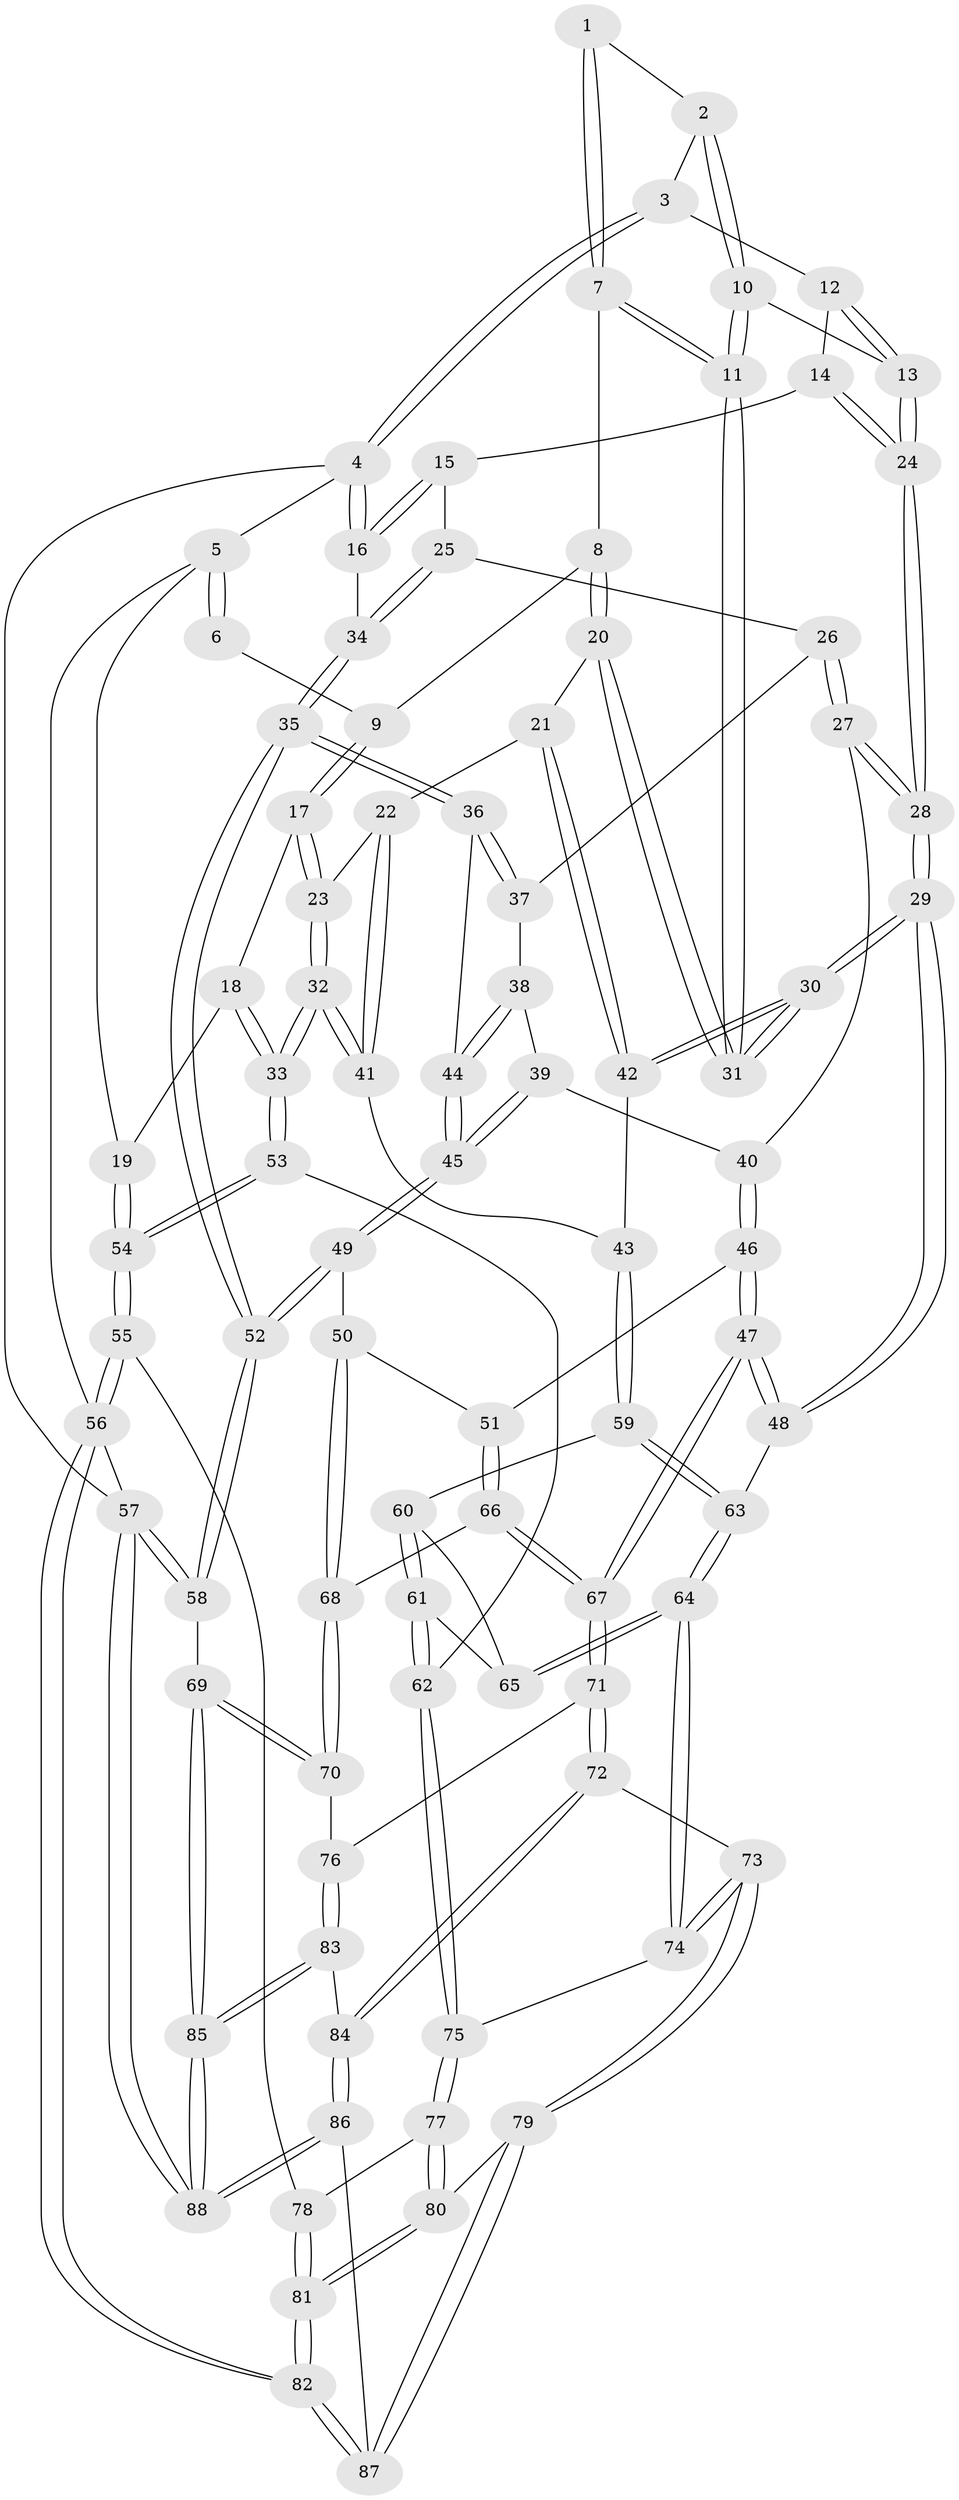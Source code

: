 // coarse degree distribution, {3: 0.4864864864864865, 5: 0.16216216216216217, 4: 0.1891891891891892, 2: 0.16216216216216217}
// Generated by graph-tools (version 1.1) at 2025/54/03/04/25 22:54:38]
// undirected, 88 vertices, 217 edges
graph export_dot {
  node [color=gray90,style=filled];
  1 [pos="+0.49554669363098536+0"];
  2 [pos="+0.6992429336240784+0"];
  3 [pos="+0.7401911341821396+0"];
  4 [pos="+1+0"];
  5 [pos="+0+0"];
  6 [pos="+0.2884877043962281+0"];
  7 [pos="+0.4827372752741064+0.0946214511537551"];
  8 [pos="+0.33693852635034205+0.09094403920031767"];
  9 [pos="+0.30585495694765225+0.058676680990691586"];
  10 [pos="+0.6383835816519651+0.09855900498763488"];
  11 [pos="+0.4993898858916908+0.12141363090251646"];
  12 [pos="+0.7748598849455346+0"];
  13 [pos="+0.6739315451280063+0.12090087000111441"];
  14 [pos="+0.8201240149487673+0.10171145366333637"];
  15 [pos="+0.8597425495987391+0.11137431137607365"];
  16 [pos="+1+0"];
  17 [pos="+0.12129198309615709+0.11772631045135325"];
  18 [pos="+0.08145289582499889+0.08368749391043133"];
  19 [pos="+0+0"];
  20 [pos="+0.2918408047800197+0.22737197111490967"];
  21 [pos="+0.23865239744177322+0.24098284765563896"];
  22 [pos="+0.23851884953457808+0.2409492835308615"];
  23 [pos="+0.1674248100991168+0.2063677180598312"];
  24 [pos="+0.718741642981061+0.17285582020706702"];
  25 [pos="+0.9029984678023527+0.20306296564282178"];
  26 [pos="+0.8862937916646876+0.23380185653250907"];
  27 [pos="+0.7691605872826122+0.2789532991015544"];
  28 [pos="+0.7162139064416249+0.2668075396578849"];
  29 [pos="+0.5547979112932665+0.3880988839329328"];
  30 [pos="+0.5097203750454022+0.34217640971255536"];
  31 [pos="+0.4881784750307311+0.29778053454977166"];
  32 [pos="+0+0.4266862386878728"];
  33 [pos="+0+0.42713367974801836"];
  34 [pos="+1+0.14594578133219618"];
  35 [pos="+1+0.3557962958398875"];
  36 [pos="+1+0.332449277963071"];
  37 [pos="+0.9170253156201311+0.2920129010493551"];
  38 [pos="+0.8982589603172019+0.3284057390575538"];
  39 [pos="+0.8868322494017272+0.34036215137313935"];
  40 [pos="+0.8038409346144102+0.32711980104611776"];
  41 [pos="+0.1565774676679252+0.3991667693287338"];
  42 [pos="+0.2753814183472521+0.4020603127222523"];
  43 [pos="+0.26410794791691533+0.4182429128985545"];
  44 [pos="+0.9354669916871241+0.3693348751556551"];
  45 [pos="+0.8872657721243079+0.4262092761312324"];
  46 [pos="+0.8396409338848534+0.4488492242241341"];
  47 [pos="+0.5742464239554602+0.4429667470936849"];
  48 [pos="+0.5593299340288364+0.4183055026756111"];
  49 [pos="+0.8768453153567453+0.45539616703493235"];
  50 [pos="+0.8632340510844524+0.45666156117754114"];
  51 [pos="+0.845205915970462+0.45220349541686766"];
  52 [pos="+1+0.5951585749706043"];
  53 [pos="+0+0.4492366931100514"];
  54 [pos="+0+0.4502520602840753"];
  55 [pos="+0+0.6467704656215382"];
  56 [pos="+0+1"];
  57 [pos="+1+1"];
  58 [pos="+1+0.6877270070053402"];
  59 [pos="+0.2677356251382278+0.46399754927408604"];
  60 [pos="+0.26587282979652443+0.46710797285339245"];
  61 [pos="+0.17898537621212315+0.5570539804881108"];
  62 [pos="+0.14020023857220823+0.5778899616071835"];
  63 [pos="+0.38990634235452276+0.518685284748867"];
  64 [pos="+0.34796155582988453+0.6060992999184933"];
  65 [pos="+0.30627699490414806+0.5800412805384836"];
  66 [pos="+0.7881587229630294+0.5328614397189315"];
  67 [pos="+0.6073680855482282+0.5817963106402336"];
  68 [pos="+0.8361725407747433+0.6146172317452187"];
  69 [pos="+0.875289469388553+0.7604063472371806"];
  70 [pos="+0.8473227288585524+0.7497540169952553"];
  71 [pos="+0.6116861895283985+0.6334198479183988"];
  72 [pos="+0.47236613453565607+0.7732461678924288"];
  73 [pos="+0.4588398383900698+0.7700575572547076"];
  74 [pos="+0.35074168347824936+0.6474530737219416"];
  75 [pos="+0.16619918421370714+0.680054756200464"];
  76 [pos="+0.8374765316924447+0.7485757349763275"];
  77 [pos="+0.1557176116350688+0.7219197552602826"];
  78 [pos="+0.060630617116666424+0.728564311450752"];
  79 [pos="+0.25494674707443804+0.840585519763609"];
  80 [pos="+0.18321959393400467+0.8009901953483374"];
  81 [pos="+0+1"];
  82 [pos="+0+1"];
  83 [pos="+0.6449039947902634+0.910423886051032"];
  84 [pos="+0.5307263713998317+0.944322979561949"];
  85 [pos="+0.8410708062364216+1"];
  86 [pos="+0.4926963121654567+1"];
  87 [pos="+0.28187130475727185+1"];
  88 [pos="+0.8847750841858273+1"];
  1 -- 2;
  1 -- 7;
  1 -- 7;
  2 -- 3;
  2 -- 10;
  2 -- 10;
  3 -- 4;
  3 -- 4;
  3 -- 12;
  4 -- 5;
  4 -- 16;
  4 -- 16;
  4 -- 57;
  5 -- 6;
  5 -- 6;
  5 -- 19;
  5 -- 56;
  6 -- 9;
  7 -- 8;
  7 -- 11;
  7 -- 11;
  8 -- 9;
  8 -- 20;
  8 -- 20;
  9 -- 17;
  9 -- 17;
  10 -- 11;
  10 -- 11;
  10 -- 13;
  11 -- 31;
  11 -- 31;
  12 -- 13;
  12 -- 13;
  12 -- 14;
  13 -- 24;
  13 -- 24;
  14 -- 15;
  14 -- 24;
  14 -- 24;
  15 -- 16;
  15 -- 16;
  15 -- 25;
  16 -- 34;
  17 -- 18;
  17 -- 23;
  17 -- 23;
  18 -- 19;
  18 -- 33;
  18 -- 33;
  19 -- 54;
  19 -- 54;
  20 -- 21;
  20 -- 31;
  20 -- 31;
  21 -- 22;
  21 -- 42;
  21 -- 42;
  22 -- 23;
  22 -- 41;
  22 -- 41;
  23 -- 32;
  23 -- 32;
  24 -- 28;
  24 -- 28;
  25 -- 26;
  25 -- 34;
  25 -- 34;
  26 -- 27;
  26 -- 27;
  26 -- 37;
  27 -- 28;
  27 -- 28;
  27 -- 40;
  28 -- 29;
  28 -- 29;
  29 -- 30;
  29 -- 30;
  29 -- 48;
  29 -- 48;
  30 -- 31;
  30 -- 31;
  30 -- 42;
  30 -- 42;
  32 -- 33;
  32 -- 33;
  32 -- 41;
  32 -- 41;
  33 -- 53;
  33 -- 53;
  34 -- 35;
  34 -- 35;
  35 -- 36;
  35 -- 36;
  35 -- 52;
  35 -- 52;
  36 -- 37;
  36 -- 37;
  36 -- 44;
  37 -- 38;
  38 -- 39;
  38 -- 44;
  38 -- 44;
  39 -- 40;
  39 -- 45;
  39 -- 45;
  40 -- 46;
  40 -- 46;
  41 -- 43;
  42 -- 43;
  43 -- 59;
  43 -- 59;
  44 -- 45;
  44 -- 45;
  45 -- 49;
  45 -- 49;
  46 -- 47;
  46 -- 47;
  46 -- 51;
  47 -- 48;
  47 -- 48;
  47 -- 67;
  47 -- 67;
  48 -- 63;
  49 -- 50;
  49 -- 52;
  49 -- 52;
  50 -- 51;
  50 -- 68;
  50 -- 68;
  51 -- 66;
  51 -- 66;
  52 -- 58;
  52 -- 58;
  53 -- 54;
  53 -- 54;
  53 -- 62;
  54 -- 55;
  54 -- 55;
  55 -- 56;
  55 -- 56;
  55 -- 78;
  56 -- 82;
  56 -- 82;
  56 -- 57;
  57 -- 58;
  57 -- 58;
  57 -- 88;
  57 -- 88;
  58 -- 69;
  59 -- 60;
  59 -- 63;
  59 -- 63;
  60 -- 61;
  60 -- 61;
  60 -- 65;
  61 -- 62;
  61 -- 62;
  61 -- 65;
  62 -- 75;
  62 -- 75;
  63 -- 64;
  63 -- 64;
  64 -- 65;
  64 -- 65;
  64 -- 74;
  64 -- 74;
  66 -- 67;
  66 -- 67;
  66 -- 68;
  67 -- 71;
  67 -- 71;
  68 -- 70;
  68 -- 70;
  69 -- 70;
  69 -- 70;
  69 -- 85;
  69 -- 85;
  70 -- 76;
  71 -- 72;
  71 -- 72;
  71 -- 76;
  72 -- 73;
  72 -- 84;
  72 -- 84;
  73 -- 74;
  73 -- 74;
  73 -- 79;
  73 -- 79;
  74 -- 75;
  75 -- 77;
  75 -- 77;
  76 -- 83;
  76 -- 83;
  77 -- 78;
  77 -- 80;
  77 -- 80;
  78 -- 81;
  78 -- 81;
  79 -- 80;
  79 -- 87;
  79 -- 87;
  80 -- 81;
  80 -- 81;
  81 -- 82;
  81 -- 82;
  82 -- 87;
  82 -- 87;
  83 -- 84;
  83 -- 85;
  83 -- 85;
  84 -- 86;
  84 -- 86;
  85 -- 88;
  85 -- 88;
  86 -- 87;
  86 -- 88;
  86 -- 88;
}

